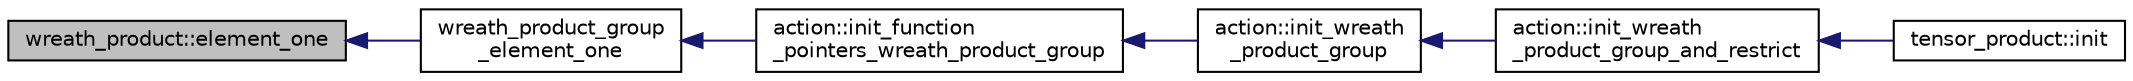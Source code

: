 digraph "wreath_product::element_one"
{
  edge [fontname="Helvetica",fontsize="10",labelfontname="Helvetica",labelfontsize="10"];
  node [fontname="Helvetica",fontsize="10",shape=record];
  rankdir="LR";
  Node143 [label="wreath_product::element_one",height=0.2,width=0.4,color="black", fillcolor="grey75", style="filled", fontcolor="black"];
  Node143 -> Node144 [dir="back",color="midnightblue",fontsize="10",style="solid",fontname="Helvetica"];
  Node144 [label="wreath_product_group\l_element_one",height=0.2,width=0.4,color="black", fillcolor="white", style="filled",URL="$da/d12/interface__wreath__product_8_c.html#a81422d384d05f80e1bab00a0847e0a2e"];
  Node144 -> Node145 [dir="back",color="midnightblue",fontsize="10",style="solid",fontname="Helvetica"];
  Node145 [label="action::init_function\l_pointers_wreath_product_group",height=0.2,width=0.4,color="black", fillcolor="white", style="filled",URL="$d2/d86/classaction.html#a149d3bdc89556d74a4a20597f0cccdc0"];
  Node145 -> Node146 [dir="back",color="midnightblue",fontsize="10",style="solid",fontname="Helvetica"];
  Node146 [label="action::init_wreath\l_product_group",height=0.2,width=0.4,color="black", fillcolor="white", style="filled",URL="$d2/d86/classaction.html#a29d8425b266eff98677406f084ee3f86"];
  Node146 -> Node147 [dir="back",color="midnightblue",fontsize="10",style="solid",fontname="Helvetica"];
  Node147 [label="action::init_wreath\l_product_group_and_restrict",height=0.2,width=0.4,color="black", fillcolor="white", style="filled",URL="$d2/d86/classaction.html#a5ea78557093c987967e7b8162fabbf72"];
  Node147 -> Node148 [dir="back",color="midnightblue",fontsize="10",style="solid",fontname="Helvetica"];
  Node148 [label="tensor_product::init",height=0.2,width=0.4,color="black", fillcolor="white", style="filled",URL="$dd/d3e/classtensor__product.html#a2a8ac905e80dd9bb7339c9506c3521d3"];
}
